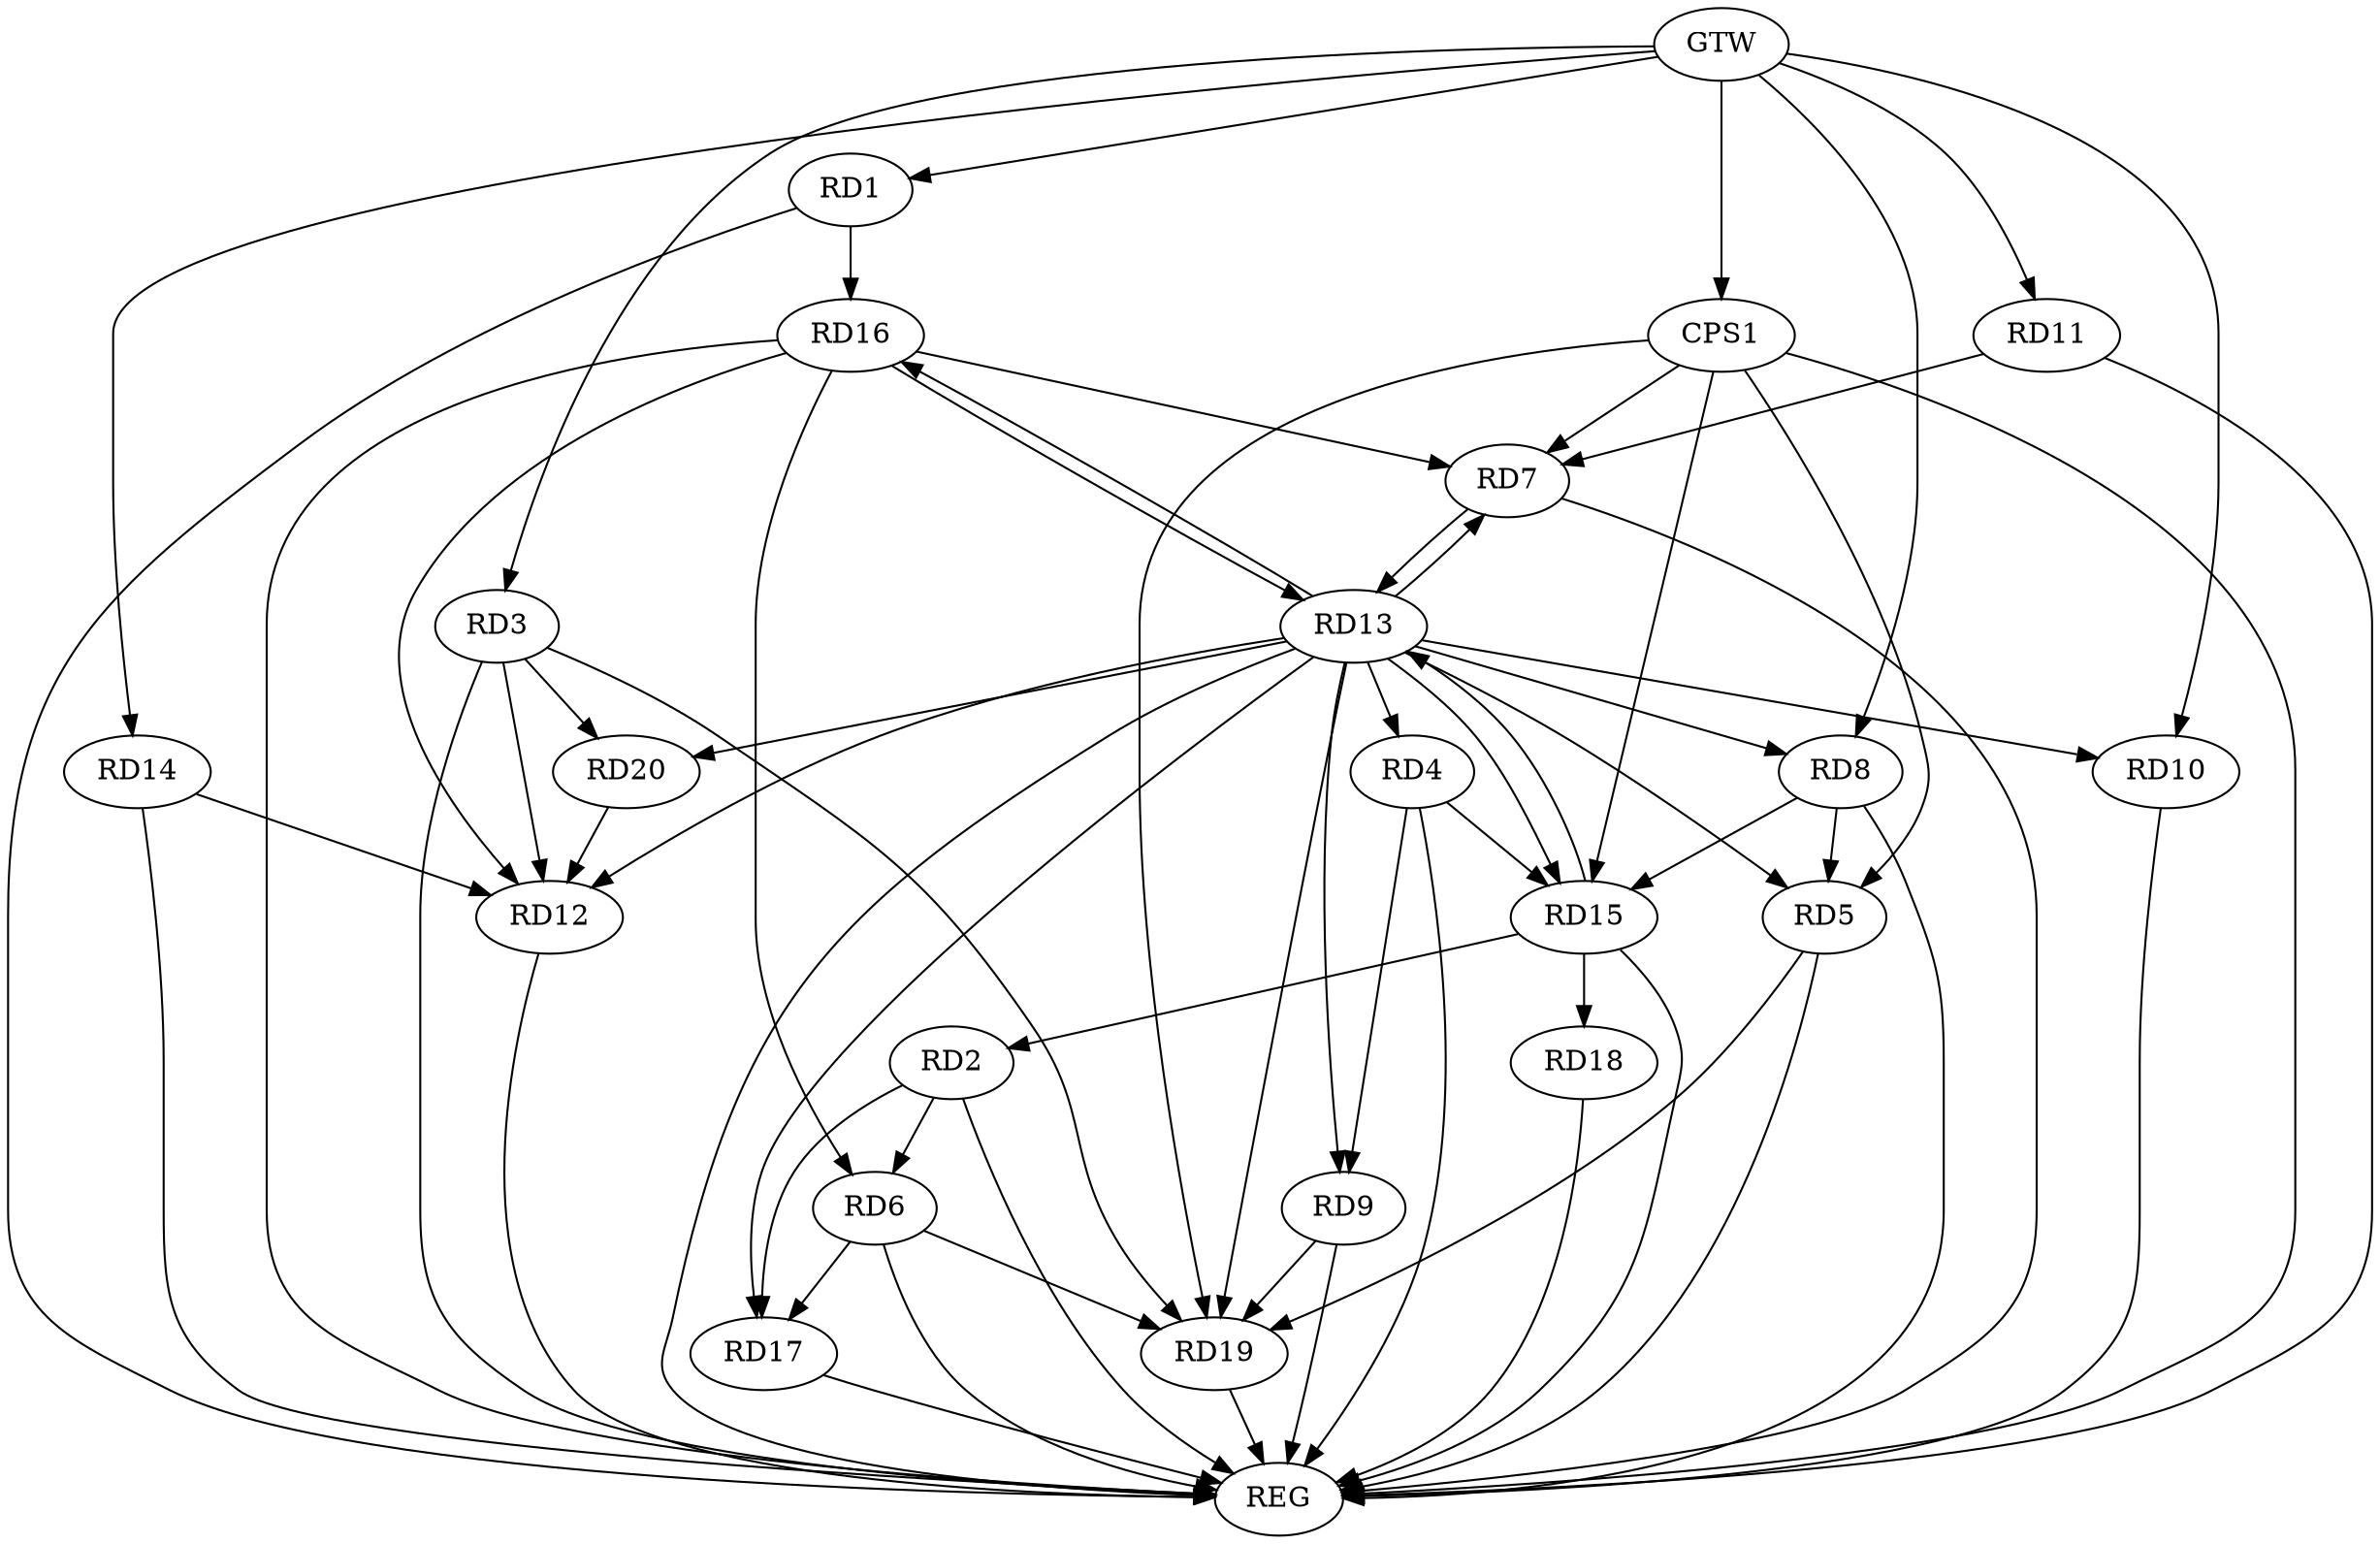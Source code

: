 strict digraph G {
  RD1 [ label="RD1" ];
  RD2 [ label="RD2" ];
  RD3 [ label="RD3" ];
  RD4 [ label="RD4" ];
  RD5 [ label="RD5" ];
  RD6 [ label="RD6" ];
  RD7 [ label="RD7" ];
  RD8 [ label="RD8" ];
  RD9 [ label="RD9" ];
  RD10 [ label="RD10" ];
  RD11 [ label="RD11" ];
  RD12 [ label="RD12" ];
  RD13 [ label="RD13" ];
  RD14 [ label="RD14" ];
  RD15 [ label="RD15" ];
  RD16 [ label="RD16" ];
  RD17 [ label="RD17" ];
  RD18 [ label="RD18" ];
  RD19 [ label="RD19" ];
  RD20 [ label="RD20" ];
  CPS1 [ label="CPS1" ];
  GTW [ label="GTW" ];
  REG [ label="REG" ];
  RD1 -> RD16;
  RD2 -> RD6;
  RD15 -> RD2;
  RD2 -> RD17;
  RD3 -> RD12;
  RD3 -> RD19;
  RD3 -> RD20;
  RD4 -> RD9;
  RD4 -> RD15;
  RD8 -> RD5;
  RD5 -> RD19;
  RD16 -> RD6;
  RD6 -> RD17;
  RD6 -> RD19;
  RD11 -> RD7;
  RD7 -> RD13;
  RD13 -> RD7;
  RD16 -> RD7;
  RD8 -> RD15;
  RD9 -> RD19;
  RD13 -> RD12;
  RD14 -> RD12;
  RD16 -> RD12;
  RD20 -> RD12;
  RD15 -> RD13;
  RD13 -> RD16;
  RD16 -> RD13;
  RD13 -> RD17;
  RD15 -> RD18;
  CPS1 -> RD19;
  CPS1 -> RD7;
  CPS1 -> RD15;
  CPS1 -> RD5;
  GTW -> RD1;
  GTW -> RD3;
  GTW -> RD8;
  GTW -> RD10;
  GTW -> RD11;
  GTW -> RD14;
  GTW -> CPS1;
  RD1 -> REG;
  RD2 -> REG;
  RD3 -> REG;
  RD4 -> REG;
  RD5 -> REG;
  RD6 -> REG;
  RD7 -> REG;
  RD8 -> REG;
  RD9 -> REG;
  RD10 -> REG;
  RD11 -> REG;
  RD12 -> REG;
  RD13 -> REG;
  RD14 -> REG;
  RD15 -> REG;
  RD16 -> REG;
  RD17 -> REG;
  RD18 -> REG;
  RD19 -> REG;
  CPS1 -> REG;
  RD13 -> RD8;
  RD13 -> RD19;
  RD13 -> RD4;
  RD13 -> RD5;
  RD13 -> RD9;
  RD13 -> RD10;
  RD13 -> RD20;
  RD13 -> RD15;
}
